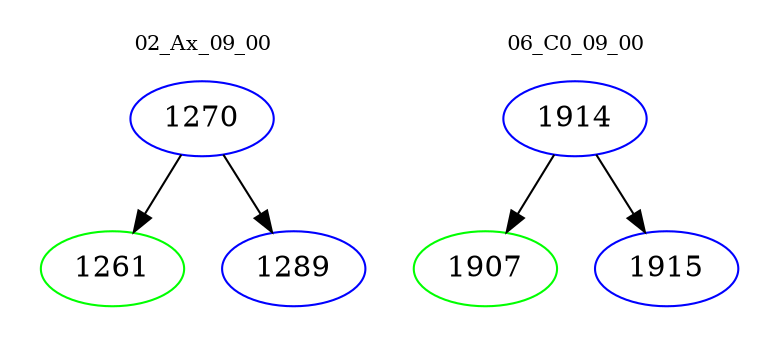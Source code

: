 digraph{
subgraph cluster_0 {
color = white
label = "02_Ax_09_00";
fontsize=10;
T0_1270 [label="1270", color="blue"]
T0_1270 -> T0_1261 [color="black"]
T0_1261 [label="1261", color="green"]
T0_1270 -> T0_1289 [color="black"]
T0_1289 [label="1289", color="blue"]
}
subgraph cluster_1 {
color = white
label = "06_C0_09_00";
fontsize=10;
T1_1914 [label="1914", color="blue"]
T1_1914 -> T1_1907 [color="black"]
T1_1907 [label="1907", color="green"]
T1_1914 -> T1_1915 [color="black"]
T1_1915 [label="1915", color="blue"]
}
}

